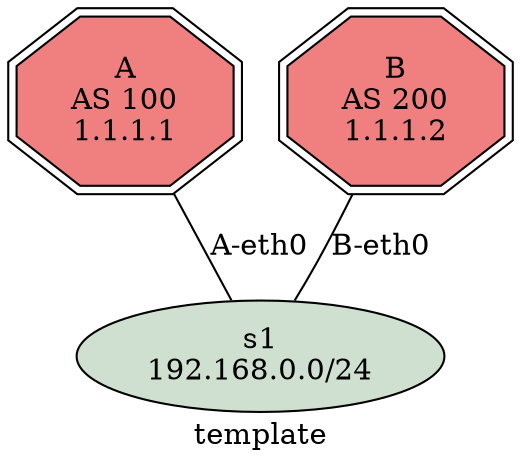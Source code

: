 ## Color coding:
#########################
##  Main FRR: #f08080  red
##  Switches: #d0e0d0  gray
##  RIP:      #19e3d9  Cyan
##  RIPng:    #fcb314  dark yellow
##  OSPFv2:   #32b835  Green
##  OSPFv3:   #19e3d9  Cyan
##  ISIS IPv4 #fcb314  dark yellow
##  ISIS IPv6 #9a81ec  purple
##  BGP IPv4  #eee3d3  beige
##  BGP IPv6  #fdff00  yellow
##### Colors (see http://www.color-hex.com/)

graph template {
	label="template";

	# Routers
	r1 [
		shape=doubleoctagon,
		label="A\nAS 100\n1.1.1.1",
		fillcolor="#f08080",
		style=filled,
	];
	r2 [
		shape=doubleoctagon
		label="B\nAS 200\n1.1.1.2",
		fillcolor="#f08080",
		style=filled,
	];

	# Switches
	s1 [
		shape=oval,
		label="s1\n192.168.0.0/24",
		fillcolor="#d0e0d0",
		style=filled,
	];


	# Connections
	r1 -- s1 [label="A-eth0"];
	r2 -- s1 [label="B-eth0"];

}
